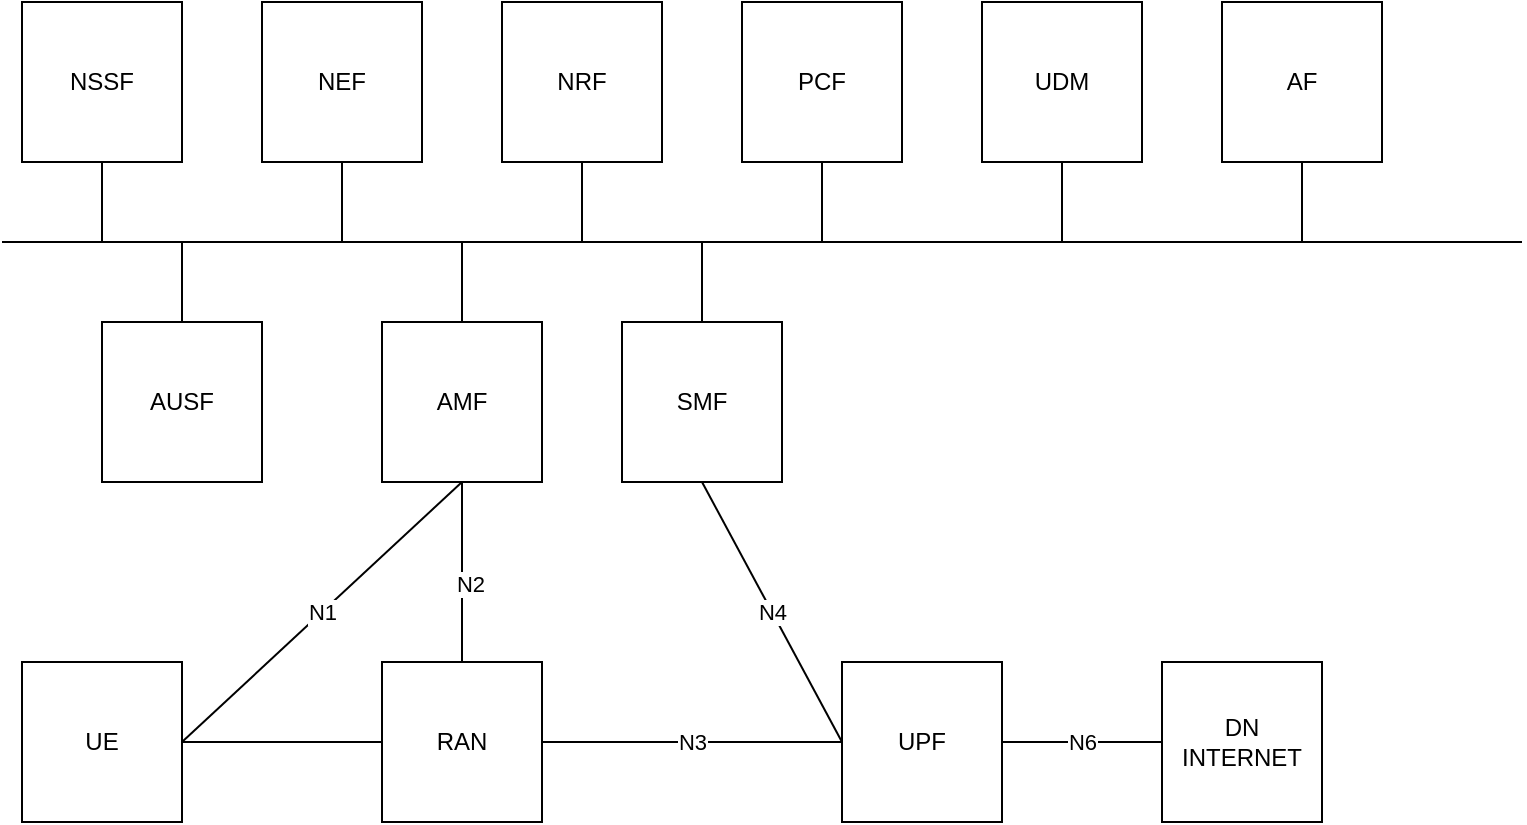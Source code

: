 <mxfile version="20.8.16" type="device"><diagram name="Page-1" id="pVtQRehi2KFJsm0G-uC_"><mxGraphModel dx="1434" dy="844" grid="1" gridSize="10" guides="1" tooltips="1" connect="1" arrows="1" fold="1" page="1" pageScale="1" pageWidth="850" pageHeight="1100" math="0" shadow="0"><root><mxCell id="0"/><mxCell id="1" parent="0"/><mxCell id="Z8RgRA9d64GeF5NqqBzS-4" style="edgeStyle=orthogonalEdgeStyle;rounded=0;orthogonalLoop=1;jettySize=auto;html=1;exitX=1;exitY=0.5;exitDx=0;exitDy=0;entryX=0;entryY=0.5;entryDx=0;entryDy=0;endArrow=none;endFill=0;" edge="1" parent="1" source="Z8RgRA9d64GeF5NqqBzS-1" target="Z8RgRA9d64GeF5NqqBzS-3"><mxGeometry relative="1" as="geometry"/></mxCell><mxCell id="Z8RgRA9d64GeF5NqqBzS-13" value="N1" style="rounded=0;orthogonalLoop=1;jettySize=auto;html=1;exitX=1;exitY=0.5;exitDx=0;exitDy=0;entryX=0.5;entryY=1;entryDx=0;entryDy=0;endArrow=none;endFill=0;" edge="1" parent="1" source="Z8RgRA9d64GeF5NqqBzS-1" target="Z8RgRA9d64GeF5NqqBzS-10"><mxGeometry relative="1" as="geometry"/></mxCell><mxCell id="Z8RgRA9d64GeF5NqqBzS-1" value="UE" style="whiteSpace=wrap;html=1;aspect=fixed;" vertex="1" parent="1"><mxGeometry x="40" y="390" width="80" height="80" as="geometry"/></mxCell><mxCell id="Z8RgRA9d64GeF5NqqBzS-6" value="N3" style="edgeStyle=orthogonalEdgeStyle;rounded=0;orthogonalLoop=1;jettySize=auto;html=1;exitX=1;exitY=0.5;exitDx=0;exitDy=0;entryX=0;entryY=0.5;entryDx=0;entryDy=0;endArrow=none;endFill=0;" edge="1" parent="1" source="Z8RgRA9d64GeF5NqqBzS-3" target="Z8RgRA9d64GeF5NqqBzS-5"><mxGeometry relative="1" as="geometry"/></mxCell><mxCell id="Z8RgRA9d64GeF5NqqBzS-3" value="RAN" style="whiteSpace=wrap;html=1;aspect=fixed;" vertex="1" parent="1"><mxGeometry x="220" y="390" width="80" height="80" as="geometry"/></mxCell><mxCell id="Z8RgRA9d64GeF5NqqBzS-9" value="N6" style="edgeStyle=orthogonalEdgeStyle;rounded=0;orthogonalLoop=1;jettySize=auto;html=1;exitX=1;exitY=0.5;exitDx=0;exitDy=0;entryX=0;entryY=0.5;entryDx=0;entryDy=0;endArrow=none;endFill=0;" edge="1" parent="1" source="Z8RgRA9d64GeF5NqqBzS-5" target="Z8RgRA9d64GeF5NqqBzS-8"><mxGeometry relative="1" as="geometry"/></mxCell><mxCell id="Z8RgRA9d64GeF5NqqBzS-19" value="N4" style="edgeStyle=none;rounded=0;orthogonalLoop=1;jettySize=auto;html=1;exitX=0;exitY=0.5;exitDx=0;exitDy=0;entryX=0.5;entryY=1;entryDx=0;entryDy=0;endArrow=none;endFill=0;" edge="1" parent="1" source="Z8RgRA9d64GeF5NqqBzS-5" target="Z8RgRA9d64GeF5NqqBzS-17"><mxGeometry relative="1" as="geometry"/></mxCell><mxCell id="Z8RgRA9d64GeF5NqqBzS-5" value="UPF" style="whiteSpace=wrap;html=1;aspect=fixed;" vertex="1" parent="1"><mxGeometry x="450" y="390" width="80" height="80" as="geometry"/></mxCell><mxCell id="Z8RgRA9d64GeF5NqqBzS-8" value="DN&lt;br&gt;INTERNET" style="whiteSpace=wrap;html=1;aspect=fixed;" vertex="1" parent="1"><mxGeometry x="610" y="390" width="80" height="80" as="geometry"/></mxCell><mxCell id="Z8RgRA9d64GeF5NqqBzS-14" style="edgeStyle=none;rounded=0;orthogonalLoop=1;jettySize=auto;html=1;exitX=0.5;exitY=1;exitDx=0;exitDy=0;entryX=0.5;entryY=0;entryDx=0;entryDy=0;endArrow=none;endFill=0;" edge="1" parent="1" source="Z8RgRA9d64GeF5NqqBzS-10" target="Z8RgRA9d64GeF5NqqBzS-3"><mxGeometry relative="1" as="geometry"/></mxCell><mxCell id="Z8RgRA9d64GeF5NqqBzS-16" value="N2" style="edgeLabel;html=1;align=center;verticalAlign=middle;resizable=0;points=[];" vertex="1" connectable="0" parent="Z8RgRA9d64GeF5NqqBzS-14"><mxGeometry x="0.118" y="4" relative="1" as="geometry"><mxPoint as="offset"/></mxGeometry></mxCell><mxCell id="Z8RgRA9d64GeF5NqqBzS-29" style="edgeStyle=none;rounded=0;orthogonalLoop=1;jettySize=auto;html=1;exitX=0.5;exitY=0;exitDx=0;exitDy=0;endArrow=none;endFill=0;" edge="1" parent="1" source="Z8RgRA9d64GeF5NqqBzS-10"><mxGeometry relative="1" as="geometry"><mxPoint x="260" y="180" as="targetPoint"/></mxGeometry></mxCell><mxCell id="Z8RgRA9d64GeF5NqqBzS-10" value="AMF" style="whiteSpace=wrap;html=1;aspect=fixed;" vertex="1" parent="1"><mxGeometry x="220" y="220" width="80" height="80" as="geometry"/></mxCell><mxCell id="Z8RgRA9d64GeF5NqqBzS-30" style="edgeStyle=none;rounded=0;orthogonalLoop=1;jettySize=auto;html=1;exitX=0.5;exitY=0;exitDx=0;exitDy=0;endArrow=none;endFill=0;" edge="1" parent="1" source="Z8RgRA9d64GeF5NqqBzS-17"><mxGeometry relative="1" as="geometry"><mxPoint x="380" y="180" as="targetPoint"/></mxGeometry></mxCell><mxCell id="Z8RgRA9d64GeF5NqqBzS-17" value="SMF" style="whiteSpace=wrap;html=1;aspect=fixed;" vertex="1" parent="1"><mxGeometry x="340" y="220" width="80" height="80" as="geometry"/></mxCell><mxCell id="Z8RgRA9d64GeF5NqqBzS-36" style="edgeStyle=none;rounded=0;orthogonalLoop=1;jettySize=auto;html=1;exitX=0.5;exitY=1;exitDx=0;exitDy=0;endArrow=none;endFill=0;" edge="1" parent="1" source="Z8RgRA9d64GeF5NqqBzS-20"><mxGeometry relative="1" as="geometry"><mxPoint x="80" y="180" as="targetPoint"/></mxGeometry></mxCell><mxCell id="Z8RgRA9d64GeF5NqqBzS-20" value="NSSF" style="whiteSpace=wrap;html=1;aspect=fixed;" vertex="1" parent="1"><mxGeometry x="40" y="60" width="80" height="80" as="geometry"/></mxCell><mxCell id="Z8RgRA9d64GeF5NqqBzS-35" style="edgeStyle=none;rounded=0;orthogonalLoop=1;jettySize=auto;html=1;exitX=0.5;exitY=1;exitDx=0;exitDy=0;endArrow=none;endFill=0;" edge="1" parent="1" source="Z8RgRA9d64GeF5NqqBzS-21"><mxGeometry relative="1" as="geometry"><mxPoint x="200" y="180" as="targetPoint"/></mxGeometry></mxCell><mxCell id="Z8RgRA9d64GeF5NqqBzS-21" value="NEF" style="whiteSpace=wrap;html=1;aspect=fixed;" vertex="1" parent="1"><mxGeometry x="160" y="60" width="80" height="80" as="geometry"/></mxCell><mxCell id="Z8RgRA9d64GeF5NqqBzS-31" style="edgeStyle=none;rounded=0;orthogonalLoop=1;jettySize=auto;html=1;exitX=0.5;exitY=1;exitDx=0;exitDy=0;endArrow=none;endFill=0;" edge="1" parent="1" source="Z8RgRA9d64GeF5NqqBzS-22"><mxGeometry relative="1" as="geometry"><mxPoint x="320" y="180" as="targetPoint"/></mxGeometry></mxCell><mxCell id="Z8RgRA9d64GeF5NqqBzS-22" value="NRF" style="whiteSpace=wrap;html=1;aspect=fixed;" vertex="1" parent="1"><mxGeometry x="280" y="60" width="80" height="80" as="geometry"/></mxCell><mxCell id="Z8RgRA9d64GeF5NqqBzS-32" style="edgeStyle=none;rounded=0;orthogonalLoop=1;jettySize=auto;html=1;exitX=0.5;exitY=1;exitDx=0;exitDy=0;endArrow=none;endFill=0;" edge="1" parent="1" source="Z8RgRA9d64GeF5NqqBzS-23"><mxGeometry relative="1" as="geometry"><mxPoint x="440" y="180" as="targetPoint"/></mxGeometry></mxCell><mxCell id="Z8RgRA9d64GeF5NqqBzS-23" value="PCF" style="whiteSpace=wrap;html=1;aspect=fixed;" vertex="1" parent="1"><mxGeometry x="400" y="60" width="80" height="80" as="geometry"/></mxCell><mxCell id="Z8RgRA9d64GeF5NqqBzS-33" style="edgeStyle=none;rounded=0;orthogonalLoop=1;jettySize=auto;html=1;exitX=0.5;exitY=1;exitDx=0;exitDy=0;endArrow=none;endFill=0;" edge="1" parent="1" source="Z8RgRA9d64GeF5NqqBzS-24"><mxGeometry relative="1" as="geometry"><mxPoint x="560" y="180" as="targetPoint"/></mxGeometry></mxCell><mxCell id="Z8RgRA9d64GeF5NqqBzS-24" value="UDM" style="whiteSpace=wrap;html=1;aspect=fixed;" vertex="1" parent="1"><mxGeometry x="520" y="60" width="80" height="80" as="geometry"/></mxCell><mxCell id="Z8RgRA9d64GeF5NqqBzS-34" style="edgeStyle=none;rounded=0;orthogonalLoop=1;jettySize=auto;html=1;exitX=0.5;exitY=1;exitDx=0;exitDy=0;endArrow=none;endFill=0;" edge="1" parent="1" source="Z8RgRA9d64GeF5NqqBzS-25"><mxGeometry relative="1" as="geometry"><mxPoint x="680" y="180" as="targetPoint"/></mxGeometry></mxCell><mxCell id="Z8RgRA9d64GeF5NqqBzS-25" value="AF" style="whiteSpace=wrap;html=1;aspect=fixed;" vertex="1" parent="1"><mxGeometry x="640" y="60" width="80" height="80" as="geometry"/></mxCell><mxCell id="Z8RgRA9d64GeF5NqqBzS-28" style="edgeStyle=none;rounded=0;orthogonalLoop=1;jettySize=auto;html=1;exitX=0.5;exitY=0;exitDx=0;exitDy=0;endArrow=none;endFill=0;" edge="1" parent="1" source="Z8RgRA9d64GeF5NqqBzS-26"><mxGeometry relative="1" as="geometry"><mxPoint x="120" y="180" as="targetPoint"/></mxGeometry></mxCell><mxCell id="Z8RgRA9d64GeF5NqqBzS-26" value="AUSF" style="whiteSpace=wrap;html=1;aspect=fixed;" vertex="1" parent="1"><mxGeometry x="80" y="220" width="80" height="80" as="geometry"/></mxCell><mxCell id="Z8RgRA9d64GeF5NqqBzS-27" value="" style="edgeStyle=none;orthogonalLoop=1;jettySize=auto;html=1;rounded=0;endArrow=none;endFill=0;" edge="1" parent="1"><mxGeometry width="100" relative="1" as="geometry"><mxPoint x="30" y="180" as="sourcePoint"/><mxPoint x="790" y="180" as="targetPoint"/><Array as="points"/></mxGeometry></mxCell></root></mxGraphModel></diagram></mxfile>